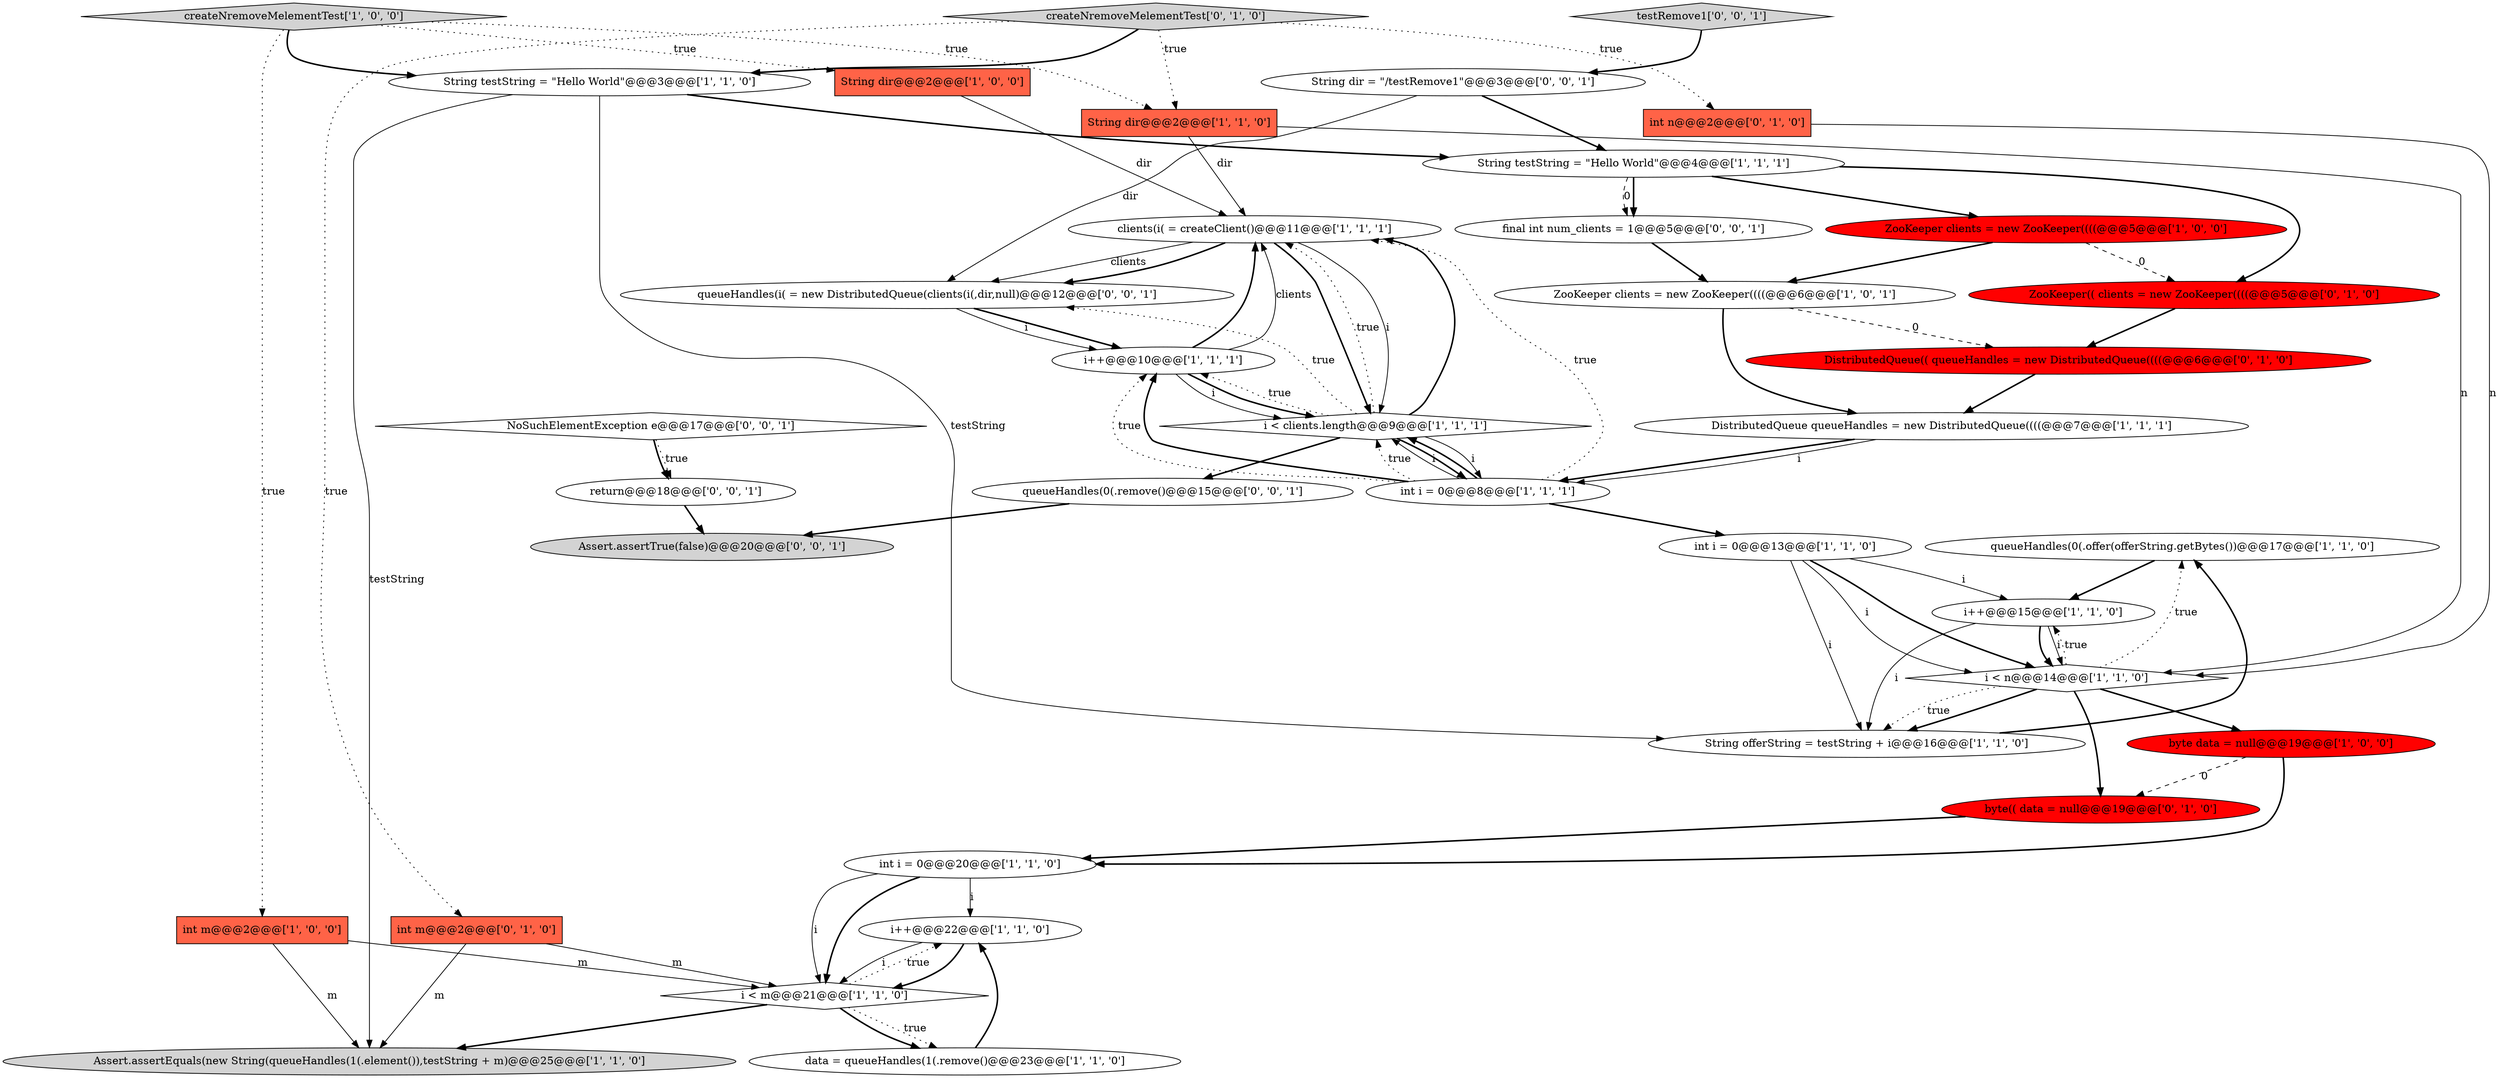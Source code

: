digraph {
2 [style = filled, label = "queueHandles(0(.offer(offerString.getBytes())@@@17@@@['1', '1', '0']", fillcolor = white, shape = ellipse image = "AAA0AAABBB1BBB"];
1 [style = filled, label = "int m@@@2@@@['1', '0', '0']", fillcolor = tomato, shape = box image = "AAA0AAABBB1BBB"];
16 [style = filled, label = "i++@@@15@@@['1', '1', '0']", fillcolor = white, shape = ellipse image = "AAA0AAABBB1BBB"];
14 [style = filled, label = "clients(i( = createClient()@@@11@@@['1', '1', '1']", fillcolor = white, shape = ellipse image = "AAA0AAABBB1BBB"];
35 [style = filled, label = "final int num_clients = 1@@@5@@@['0', '0', '1']", fillcolor = white, shape = ellipse image = "AAA0AAABBB3BBB"];
32 [style = filled, label = "String dir = \"/testRemove1\"@@@3@@@['0', '0', '1']", fillcolor = white, shape = ellipse image = "AAA0AAABBB3BBB"];
27 [style = filled, label = "ZooKeeper(( clients = new ZooKeeper((((@@@5@@@['0', '1', '0']", fillcolor = red, shape = ellipse image = "AAA1AAABBB2BBB"];
7 [style = filled, label = "data = queueHandles(1(.remove()@@@23@@@['1', '1', '0']", fillcolor = white, shape = ellipse image = "AAA0AAABBB1BBB"];
22 [style = filled, label = "createNremoveMelementTest['1', '0', '0']", fillcolor = lightgray, shape = diamond image = "AAA0AAABBB1BBB"];
25 [style = filled, label = "int m@@@2@@@['0', '1', '0']", fillcolor = tomato, shape = box image = "AAA0AAABBB2BBB"];
30 [style = filled, label = "queueHandles(i( = new DistributedQueue(clients(i(,dir,null)@@@12@@@['0', '0', '1']", fillcolor = white, shape = ellipse image = "AAA0AAABBB3BBB"];
34 [style = filled, label = "Assert.assertTrue(false)@@@20@@@['0', '0', '1']", fillcolor = lightgray, shape = ellipse image = "AAA0AAABBB3BBB"];
18 [style = filled, label = "int i = 0@@@13@@@['1', '1', '0']", fillcolor = white, shape = ellipse image = "AAA0AAABBB1BBB"];
31 [style = filled, label = "return@@@18@@@['0', '0', '1']", fillcolor = white, shape = ellipse image = "AAA0AAABBB3BBB"];
37 [style = filled, label = "NoSuchElementException e@@@17@@@['0', '0', '1']", fillcolor = white, shape = diamond image = "AAA0AAABBB3BBB"];
24 [style = filled, label = "int n@@@2@@@['0', '1', '0']", fillcolor = tomato, shape = box image = "AAA0AAABBB2BBB"];
5 [style = filled, label = "i++@@@10@@@['1', '1', '1']", fillcolor = white, shape = ellipse image = "AAA0AAABBB1BBB"];
13 [style = filled, label = "int i = 0@@@20@@@['1', '1', '0']", fillcolor = white, shape = ellipse image = "AAA0AAABBB1BBB"];
19 [style = filled, label = "i < clients.length@@@9@@@['1', '1', '1']", fillcolor = white, shape = diamond image = "AAA0AAABBB1BBB"];
8 [style = filled, label = "String dir@@@2@@@['1', '0', '0']", fillcolor = tomato, shape = box image = "AAA0AAABBB1BBB"];
33 [style = filled, label = "queueHandles(0(.remove()@@@15@@@['0', '0', '1']", fillcolor = white, shape = ellipse image = "AAA0AAABBB3BBB"];
0 [style = filled, label = "String testString = \"Hello World\"@@@3@@@['1', '1', '0']", fillcolor = white, shape = ellipse image = "AAA0AAABBB1BBB"];
17 [style = filled, label = "DistributedQueue queueHandles = new DistributedQueue((((@@@7@@@['1', '1', '1']", fillcolor = white, shape = ellipse image = "AAA0AAABBB1BBB"];
23 [style = filled, label = "i < n@@@14@@@['1', '1', '0']", fillcolor = white, shape = diamond image = "AAA0AAABBB1BBB"];
4 [style = filled, label = "ZooKeeper clients = new ZooKeeper((((@@@6@@@['1', '0', '1']", fillcolor = white, shape = ellipse image = "AAA0AAABBB1BBB"];
9 [style = filled, label = "int i = 0@@@8@@@['1', '1', '1']", fillcolor = white, shape = ellipse image = "AAA0AAABBB1BBB"];
20 [style = filled, label = "byte data = null@@@19@@@['1', '0', '0']", fillcolor = red, shape = ellipse image = "AAA1AAABBB1BBB"];
12 [style = filled, label = "i++@@@22@@@['1', '1', '0']", fillcolor = white, shape = ellipse image = "AAA0AAABBB1BBB"];
36 [style = filled, label = "testRemove1['0', '0', '1']", fillcolor = lightgray, shape = diamond image = "AAA0AAABBB3BBB"];
28 [style = filled, label = "DistributedQueue(( queueHandles = new DistributedQueue((((@@@6@@@['0', '1', '0']", fillcolor = red, shape = ellipse image = "AAA1AAABBB2BBB"];
15 [style = filled, label = "ZooKeeper clients = new ZooKeeper((((@@@5@@@['1', '0', '0']", fillcolor = red, shape = ellipse image = "AAA1AAABBB1BBB"];
11 [style = filled, label = "String testString = \"Hello World\"@@@4@@@['1', '1', '1']", fillcolor = white, shape = ellipse image = "AAA0AAABBB1BBB"];
26 [style = filled, label = "byte(( data = null@@@19@@@['0', '1', '0']", fillcolor = red, shape = ellipse image = "AAA1AAABBB2BBB"];
29 [style = filled, label = "createNremoveMelementTest['0', '1', '0']", fillcolor = lightgray, shape = diamond image = "AAA0AAABBB2BBB"];
6 [style = filled, label = "String offerString = testString + i@@@16@@@['1', '1', '0']", fillcolor = white, shape = ellipse image = "AAA0AAABBB1BBB"];
21 [style = filled, label = "Assert.assertEquals(new String(queueHandles(1(.element()),testString + m)@@@25@@@['1', '1', '0']", fillcolor = lightgray, shape = ellipse image = "AAA0AAABBB1BBB"];
3 [style = filled, label = "i < m@@@21@@@['1', '1', '0']", fillcolor = white, shape = diamond image = "AAA0AAABBB1BBB"];
10 [style = filled, label = "String dir@@@2@@@['1', '1', '0']", fillcolor = tomato, shape = box image = "AAA0AAABBB1BBB"];
16->6 [style = solid, label="i"];
14->30 [style = solid, label="clients"];
17->9 [style = bold, label=""];
27->28 [style = bold, label=""];
18->23 [style = solid, label="i"];
29->0 [style = bold, label=""];
10->23 [style = solid, label="n"];
37->31 [style = dotted, label="true"];
22->0 [style = bold, label=""];
19->9 [style = bold, label=""];
37->31 [style = bold, label=""];
1->3 [style = solid, label="m"];
5->19 [style = solid, label="i"];
9->5 [style = bold, label=""];
0->6 [style = solid, label="testString"];
32->11 [style = bold, label=""];
20->26 [style = dashed, label="0"];
2->16 [style = bold, label=""];
13->3 [style = solid, label="i"];
3->7 [style = dotted, label="true"];
14->30 [style = bold, label=""];
5->14 [style = solid, label="clients"];
23->2 [style = dotted, label="true"];
26->13 [style = bold, label=""];
13->12 [style = solid, label="i"];
6->2 [style = bold, label=""];
3->7 [style = bold, label=""];
0->21 [style = solid, label="testString"];
19->9 [style = solid, label="i"];
18->6 [style = solid, label="i"];
19->33 [style = bold, label=""];
23->16 [style = dotted, label="true"];
29->10 [style = dotted, label="true"];
23->20 [style = bold, label=""];
20->13 [style = bold, label=""];
4->17 [style = bold, label=""];
18->23 [style = bold, label=""];
18->16 [style = solid, label="i"];
0->11 [style = bold, label=""];
14->19 [style = bold, label=""];
10->14 [style = solid, label="dir"];
16->23 [style = bold, label=""];
19->30 [style = dotted, label="true"];
8->14 [style = solid, label="dir"];
31->34 [style = bold, label=""];
4->28 [style = dashed, label="0"];
24->23 [style = solid, label="n"];
5->19 [style = bold, label=""];
22->1 [style = dotted, label="true"];
9->19 [style = dotted, label="true"];
9->18 [style = bold, label=""];
19->14 [style = bold, label=""];
9->19 [style = solid, label="i"];
30->5 [style = bold, label=""];
23->6 [style = bold, label=""];
19->5 [style = dotted, label="true"];
28->17 [style = bold, label=""];
9->19 [style = bold, label=""];
3->21 [style = bold, label=""];
12->3 [style = bold, label=""];
1->21 [style = solid, label="m"];
29->24 [style = dotted, label="true"];
29->25 [style = dotted, label="true"];
30->5 [style = solid, label="i"];
9->5 [style = dotted, label="true"];
19->14 [style = dotted, label="true"];
22->10 [style = dotted, label="true"];
7->12 [style = bold, label=""];
23->6 [style = dotted, label="true"];
23->26 [style = bold, label=""];
36->32 [style = bold, label=""];
16->23 [style = solid, label="i"];
5->14 [style = bold, label=""];
17->9 [style = solid, label="i"];
35->4 [style = bold, label=""];
11->35 [style = bold, label=""];
9->14 [style = dotted, label="true"];
11->15 [style = bold, label=""];
25->21 [style = solid, label="m"];
22->8 [style = dotted, label="true"];
13->3 [style = bold, label=""];
14->19 [style = solid, label="i"];
3->12 [style = dotted, label="true"];
15->4 [style = bold, label=""];
32->30 [style = solid, label="dir"];
15->27 [style = dashed, label="0"];
12->3 [style = solid, label="i"];
25->3 [style = solid, label="m"];
33->34 [style = bold, label=""];
11->35 [style = dashed, label="0"];
11->27 [style = bold, label=""];
}

